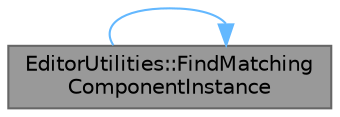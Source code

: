 digraph "EditorUtilities::FindMatchingComponentInstance"
{
 // INTERACTIVE_SVG=YES
 // LATEX_PDF_SIZE
  bgcolor="transparent";
  edge [fontname=Helvetica,fontsize=10,labelfontname=Helvetica,labelfontsize=10];
  node [fontname=Helvetica,fontsize=10,shape=box,height=0.2,width=0.4];
  rankdir="LR";
  Node1 [id="Node000001",label="EditorUtilities::FindMatching\lComponentInstance",height=0.2,width=0.4,color="gray40", fillcolor="grey60", style="filled", fontcolor="black",tooltip="Guiven an actor in the editor world, and SourceComponent from Simulation or PIE world find the matchi..."];
  Node1 -> Node1 [id="edge1_Node000001_Node000001",color="steelblue1",style="solid",tooltip=" "];
}
